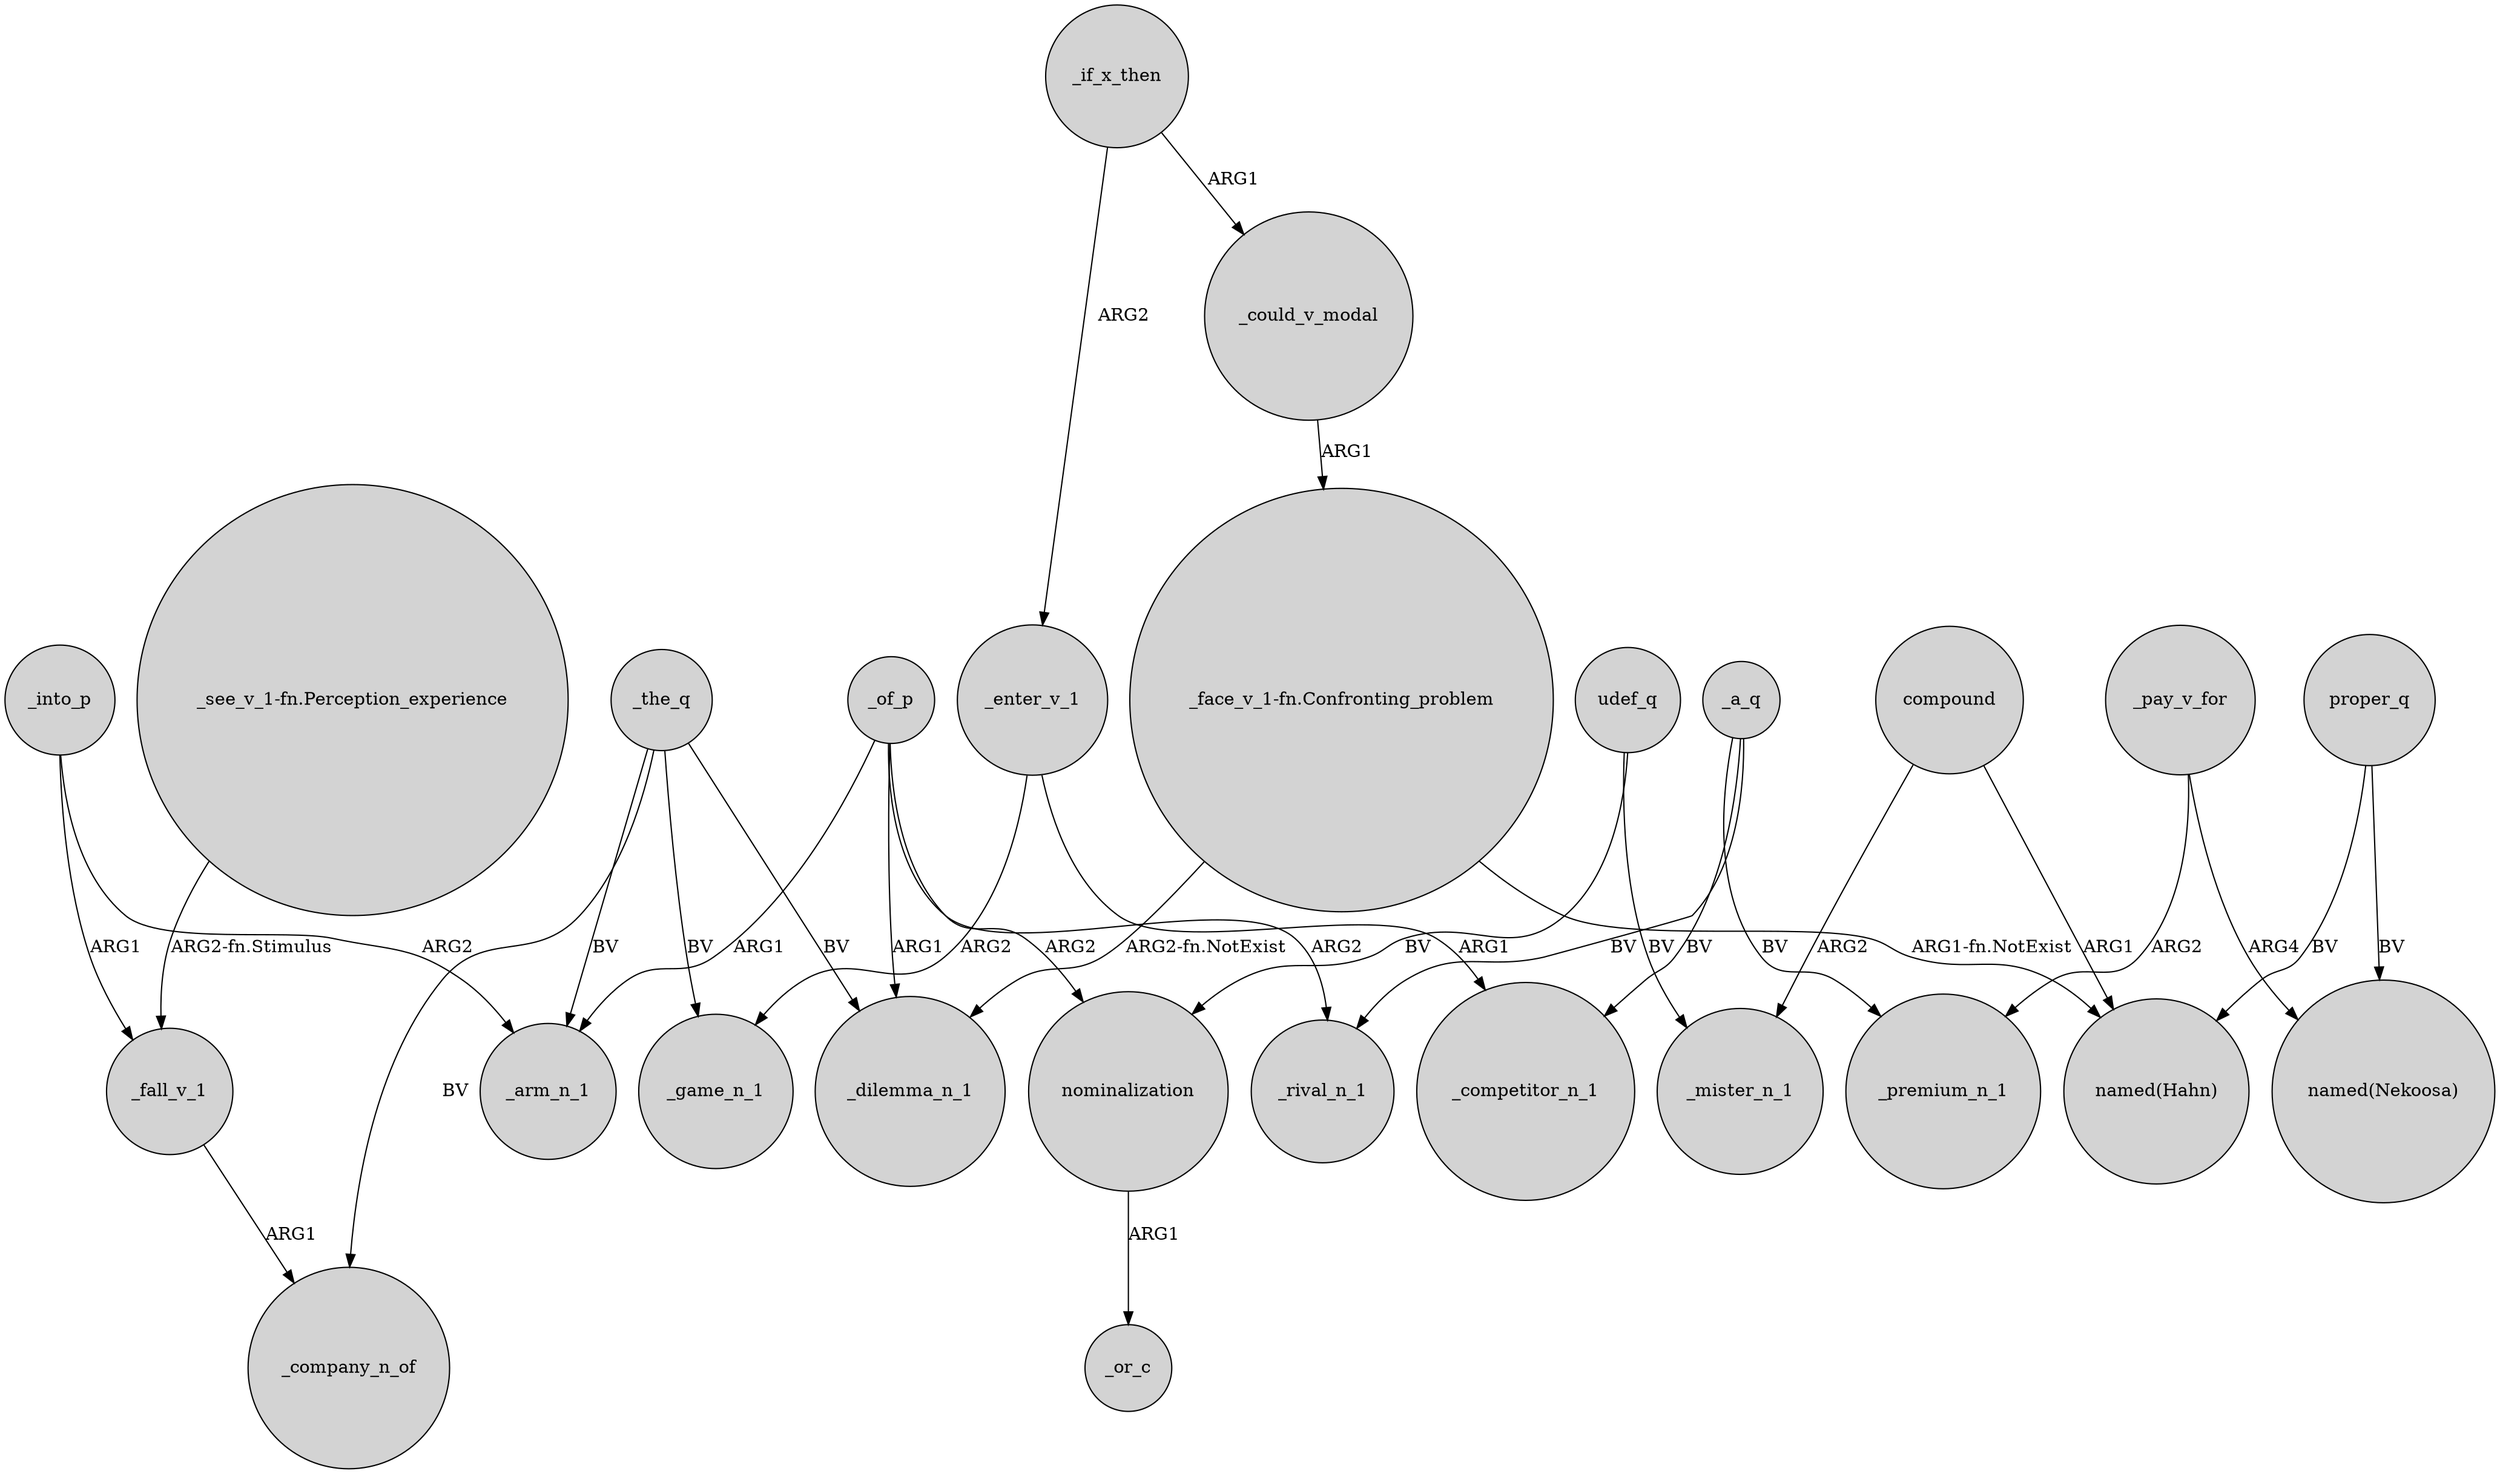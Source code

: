 digraph {
	node [shape=circle style=filled]
	compound -> "named(Hahn)" [label=ARG1]
	_a_q -> _premium_n_1 [label=BV]
	"_face_v_1-fn.Confronting_problem" -> "named(Hahn)" [label="ARG1-fn.NotExist"]
	_the_q -> _dilemma_n_1 [label=BV]
	_into_p -> _fall_v_1 [label=ARG1]
	_if_x_then -> _enter_v_1 [label=ARG2]
	_pay_v_for -> _premium_n_1 [label=ARG2]
	_a_q -> _competitor_n_1 [label=BV]
	_could_v_modal -> "_face_v_1-fn.Confronting_problem" [label=ARG1]
	compound -> _mister_n_1 [label=ARG2]
	_of_p -> _rival_n_1 [label=ARG2]
	"_face_v_1-fn.Confronting_problem" -> _dilemma_n_1 [label="ARG2-fn.NotExist"]
	udef_q -> _mister_n_1 [label=BV]
	proper_q -> "named(Hahn)" [label=BV]
	_into_p -> _arm_n_1 [label=ARG2]
	_if_x_then -> _could_v_modal [label=ARG1]
	_the_q -> _company_n_of [label=BV]
	_of_p -> _arm_n_1 [label=ARG1]
	_a_q -> _rival_n_1 [label=BV]
	proper_q -> "named(Nekoosa)" [label=BV]
	"_see_v_1-fn.Perception_experience" -> _fall_v_1 [label="ARG2-fn.Stimulus"]
	_fall_v_1 -> _company_n_of [label=ARG1]
	_of_p -> nominalization [label=ARG2]
	nominalization -> _or_c [label=ARG1]
	udef_q -> nominalization [label=BV]
	_the_q -> _game_n_1 [label=BV]
	_enter_v_1 -> _game_n_1 [label=ARG2]
	_pay_v_for -> "named(Nekoosa)" [label=ARG4]
	_of_p -> _dilemma_n_1 [label=ARG1]
	_the_q -> _arm_n_1 [label=BV]
	_enter_v_1 -> _competitor_n_1 [label=ARG1]
}
